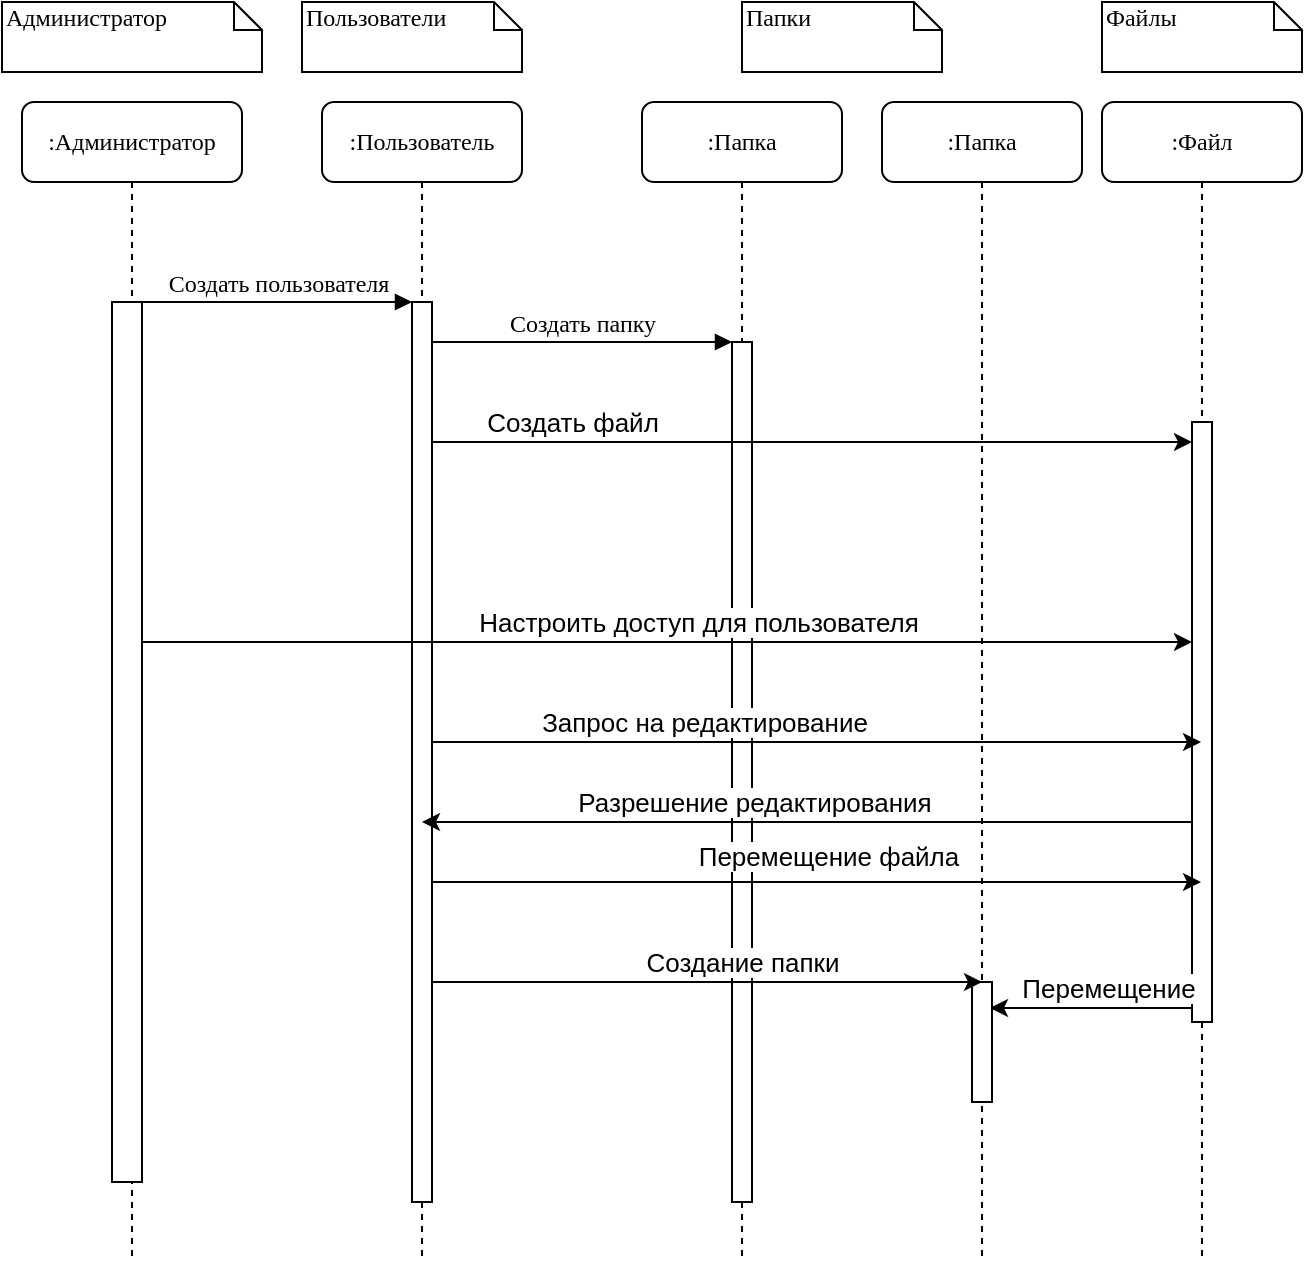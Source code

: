 <mxfile version="16.2.4" type="github">
  <diagram name="Page-1" id="13e1069c-82ec-6db2-03f1-153e76fe0fe0">
    <mxGraphModel dx="1422" dy="762" grid="1" gridSize="10" guides="1" tooltips="1" connect="1" arrows="1" fold="1" page="1" pageScale="1" pageWidth="1100" pageHeight="850" background="none" math="0" shadow="0">
      <root>
        <mxCell id="0" />
        <mxCell id="1" parent="0" />
        <mxCell id="7baba1c4bc27f4b0-2" value=":Пользователь" style="shape=umlLifeline;perimeter=lifelinePerimeter;whiteSpace=wrap;html=1;container=1;collapsible=0;recursiveResize=0;outlineConnect=0;rounded=1;shadow=0;comic=0;labelBackgroundColor=none;strokeWidth=1;fontFamily=Verdana;fontSize=12;align=center;" parent="1" vertex="1">
          <mxGeometry x="240" y="80" width="100" height="580" as="geometry" />
        </mxCell>
        <mxCell id="7baba1c4bc27f4b0-10" value="" style="html=1;points=[];perimeter=orthogonalPerimeter;rounded=0;shadow=0;comic=0;labelBackgroundColor=none;strokeWidth=1;fontFamily=Verdana;fontSize=12;align=center;" parent="7baba1c4bc27f4b0-2" vertex="1">
          <mxGeometry x="45" y="100" width="10" height="450" as="geometry" />
        </mxCell>
        <mxCell id="7baba1c4bc27f4b0-3" value=":Папка" style="shape=umlLifeline;perimeter=lifelinePerimeter;whiteSpace=wrap;html=1;container=1;collapsible=0;recursiveResize=0;outlineConnect=0;rounded=1;shadow=0;comic=0;labelBackgroundColor=none;strokeWidth=1;fontFamily=Verdana;fontSize=12;align=center;" parent="1" vertex="1">
          <mxGeometry x="400" y="80" width="100" height="580" as="geometry" />
        </mxCell>
        <mxCell id="7baba1c4bc27f4b0-13" value="" style="html=1;points=[];perimeter=orthogonalPerimeter;rounded=0;shadow=0;comic=0;labelBackgroundColor=none;strokeWidth=1;fontFamily=Verdana;fontSize=12;align=center;" parent="7baba1c4bc27f4b0-3" vertex="1">
          <mxGeometry x="45" y="120" width="10" height="430" as="geometry" />
        </mxCell>
        <mxCell id="7baba1c4bc27f4b0-4" value=":Файл" style="shape=umlLifeline;perimeter=lifelinePerimeter;whiteSpace=wrap;html=1;container=1;collapsible=0;recursiveResize=0;outlineConnect=0;rounded=1;shadow=0;comic=0;labelBackgroundColor=none;strokeWidth=1;fontFamily=Verdana;fontSize=12;align=center;" parent="1" vertex="1">
          <mxGeometry x="630" y="80" width="100" height="580" as="geometry" />
        </mxCell>
        <mxCell id="7baba1c4bc27f4b0-16" value="" style="html=1;points=[];perimeter=orthogonalPerimeter;rounded=0;shadow=0;comic=0;labelBackgroundColor=none;strokeWidth=1;fontFamily=Verdana;fontSize=12;align=center;" parent="7baba1c4bc27f4b0-4" vertex="1">
          <mxGeometry x="45" y="160" width="10" height="300" as="geometry" />
        </mxCell>
        <mxCell id="gQxFmoqe2BvGYXusf1AW-24" style="edgeStyle=orthogonalEdgeStyle;rounded=0;orthogonalLoop=1;jettySize=auto;html=1;fontSize=13;entryX=0.54;entryY=0.781;entryDx=0;entryDy=0;entryPerimeter=0;" edge="1" parent="7baba1c4bc27f4b0-4" target="gQxFmoqe2BvGYXusf1AW-17">
          <mxGeometry relative="1" as="geometry">
            <mxPoint x="45" y="454.5" as="sourcePoint" />
            <mxPoint x="-60.5" y="454.5" as="targetPoint" />
            <Array as="points">
              <mxPoint x="45" y="453" />
            </Array>
          </mxGeometry>
        </mxCell>
        <mxCell id="gQxFmoqe2BvGYXusf1AW-25" value="Перемещение" style="edgeLabel;html=1;align=center;verticalAlign=middle;resizable=0;points=[];fontSize=13;" vertex="1" connectable="0" parent="gQxFmoqe2BvGYXusf1AW-24">
          <mxGeometry x="-0.242" y="3" relative="1" as="geometry">
            <mxPoint x="-5" y="-13" as="offset" />
          </mxGeometry>
        </mxCell>
        <mxCell id="7baba1c4bc27f4b0-8" value=":Администратор" style="shape=umlLifeline;perimeter=lifelinePerimeter;whiteSpace=wrap;html=1;container=1;collapsible=0;recursiveResize=0;outlineConnect=0;rounded=1;shadow=0;comic=0;labelBackgroundColor=none;strokeWidth=1;fontFamily=Verdana;fontSize=12;align=center;" parent="1" vertex="1">
          <mxGeometry x="90" y="80" width="110" height="580" as="geometry" />
        </mxCell>
        <mxCell id="7baba1c4bc27f4b0-9" value="" style="html=1;points=[];perimeter=orthogonalPerimeter;rounded=0;shadow=0;comic=0;labelBackgroundColor=none;strokeWidth=1;fontFamily=Verdana;fontSize=12;align=center;" parent="7baba1c4bc27f4b0-8" vertex="1">
          <mxGeometry x="45" y="100" width="15" height="440" as="geometry" />
        </mxCell>
        <mxCell id="7baba1c4bc27f4b0-11" value="Создать пользователя" style="html=1;verticalAlign=bottom;endArrow=block;entryX=0;entryY=0;labelBackgroundColor=none;fontFamily=Verdana;fontSize=12;edgeStyle=elbowEdgeStyle;elbow=vertical;" parent="1" source="7baba1c4bc27f4b0-9" target="7baba1c4bc27f4b0-10" edge="1">
          <mxGeometry relative="1" as="geometry">
            <mxPoint x="220" y="190" as="sourcePoint" />
          </mxGeometry>
        </mxCell>
        <mxCell id="7baba1c4bc27f4b0-14" value="Создать папку" style="html=1;verticalAlign=bottom;endArrow=block;entryX=0;entryY=0;labelBackgroundColor=none;fontFamily=Verdana;fontSize=12;edgeStyle=elbowEdgeStyle;elbow=vertical;" parent="1" source="7baba1c4bc27f4b0-10" target="7baba1c4bc27f4b0-13" edge="1">
          <mxGeometry relative="1" as="geometry">
            <mxPoint x="370" y="200" as="sourcePoint" />
          </mxGeometry>
        </mxCell>
        <mxCell id="7baba1c4bc27f4b0-40" value="Администратор" style="shape=note;whiteSpace=wrap;html=1;size=14;verticalAlign=top;align=left;spacingTop=-6;rounded=0;shadow=0;comic=0;labelBackgroundColor=none;strokeWidth=1;fontFamily=Verdana;fontSize=12" parent="1" vertex="1">
          <mxGeometry x="80" y="30" width="130" height="35" as="geometry" />
        </mxCell>
        <mxCell id="7baba1c4bc27f4b0-41" value="Пользователи" style="shape=note;whiteSpace=wrap;html=1;size=14;verticalAlign=top;align=left;spacingTop=-6;rounded=0;shadow=0;comic=0;labelBackgroundColor=none;strokeWidth=1;fontFamily=Verdana;fontSize=12" parent="1" vertex="1">
          <mxGeometry x="230" y="30" width="110" height="35" as="geometry" />
        </mxCell>
        <mxCell id="7baba1c4bc27f4b0-42" value="Папки" style="shape=note;whiteSpace=wrap;html=1;size=14;verticalAlign=top;align=left;spacingTop=-6;rounded=0;shadow=0;comic=0;labelBackgroundColor=none;strokeWidth=1;fontFamily=Verdana;fontSize=12" parent="1" vertex="1">
          <mxGeometry x="450" y="30" width="100" height="35" as="geometry" />
        </mxCell>
        <mxCell id="7baba1c4bc27f4b0-43" value="Файлы" style="shape=note;whiteSpace=wrap;html=1;size=14;verticalAlign=top;align=left;spacingTop=-6;rounded=0;shadow=0;comic=0;labelBackgroundColor=none;strokeWidth=1;fontFamily=Verdana;fontSize=12" parent="1" vertex="1">
          <mxGeometry x="630" y="30" width="100" height="35" as="geometry" />
        </mxCell>
        <mxCell id="gQxFmoqe2BvGYXusf1AW-2" style="edgeStyle=orthogonalEdgeStyle;rounded=0;orthogonalLoop=1;jettySize=auto;html=1;" edge="1" parent="1" source="7baba1c4bc27f4b0-10" target="7baba1c4bc27f4b0-16">
          <mxGeometry relative="1" as="geometry">
            <Array as="points">
              <mxPoint x="490" y="250" />
              <mxPoint x="490" y="250" />
            </Array>
          </mxGeometry>
        </mxCell>
        <mxCell id="gQxFmoqe2BvGYXusf1AW-5" value="Создать файл" style="text;html=1;align=center;verticalAlign=middle;resizable=0;points=[];autosize=1;strokeColor=none;fillColor=none;fontSize=13;" vertex="1" parent="1">
          <mxGeometry x="315" y="230" width="100" height="20" as="geometry" />
        </mxCell>
        <mxCell id="gQxFmoqe2BvGYXusf1AW-6" style="edgeStyle=orthogonalEdgeStyle;rounded=0;orthogonalLoop=1;jettySize=auto;html=1;fontSize=13;" edge="1" parent="1" source="7baba1c4bc27f4b0-9" target="7baba1c4bc27f4b0-16">
          <mxGeometry relative="1" as="geometry">
            <Array as="points">
              <mxPoint x="270" y="350" />
              <mxPoint x="270" y="350" />
            </Array>
          </mxGeometry>
        </mxCell>
        <mxCell id="gQxFmoqe2BvGYXusf1AW-7" value="Настроить доступ для пользователя" style="edgeLabel;html=1;align=center;verticalAlign=middle;resizable=0;points=[];fontSize=13;" vertex="1" connectable="0" parent="gQxFmoqe2BvGYXusf1AW-6">
          <mxGeometry x="0.081" relative="1" as="geometry">
            <mxPoint x="-6" y="-10" as="offset" />
          </mxGeometry>
        </mxCell>
        <mxCell id="gQxFmoqe2BvGYXusf1AW-10" style="edgeStyle=orthogonalEdgeStyle;rounded=0;orthogonalLoop=1;jettySize=auto;html=1;fontSize=13;" edge="1" parent="1" source="7baba1c4bc27f4b0-10" target="7baba1c4bc27f4b0-4">
          <mxGeometry relative="1" as="geometry">
            <Array as="points">
              <mxPoint x="420" y="400" />
              <mxPoint x="420" y="400" />
            </Array>
          </mxGeometry>
        </mxCell>
        <mxCell id="gQxFmoqe2BvGYXusf1AW-11" value="Запрос на редактирование" style="edgeLabel;html=1;align=center;verticalAlign=middle;resizable=0;points=[];fontSize=13;" vertex="1" connectable="0" parent="gQxFmoqe2BvGYXusf1AW-10">
          <mxGeometry x="-0.317" y="2" relative="1" as="geometry">
            <mxPoint x="4" y="-8" as="offset" />
          </mxGeometry>
        </mxCell>
        <mxCell id="gQxFmoqe2BvGYXusf1AW-12" style="edgeStyle=orthogonalEdgeStyle;rounded=0;orthogonalLoop=1;jettySize=auto;html=1;fontSize=13;" edge="1" parent="1" source="7baba1c4bc27f4b0-16" target="7baba1c4bc27f4b0-2">
          <mxGeometry relative="1" as="geometry">
            <Array as="points">
              <mxPoint x="400" y="440" />
              <mxPoint x="400" y="440" />
            </Array>
          </mxGeometry>
        </mxCell>
        <mxCell id="gQxFmoqe2BvGYXusf1AW-13" value="Разрешение редактирования" style="edgeLabel;html=1;align=center;verticalAlign=middle;resizable=0;points=[];fontSize=13;" vertex="1" connectable="0" parent="gQxFmoqe2BvGYXusf1AW-12">
          <mxGeometry x="0.304" relative="1" as="geometry">
            <mxPoint x="32" y="-10" as="offset" />
          </mxGeometry>
        </mxCell>
        <mxCell id="gQxFmoqe2BvGYXusf1AW-14" style="edgeStyle=orthogonalEdgeStyle;rounded=0;orthogonalLoop=1;jettySize=auto;html=1;fontSize=13;" edge="1" parent="1" source="7baba1c4bc27f4b0-10" target="7baba1c4bc27f4b0-4">
          <mxGeometry relative="1" as="geometry">
            <mxPoint x="635" y="473" as="targetPoint" />
            <Array as="points">
              <mxPoint x="400" y="470" />
              <mxPoint x="400" y="470" />
            </Array>
          </mxGeometry>
        </mxCell>
        <mxCell id="gQxFmoqe2BvGYXusf1AW-15" value="Перемещение файла" style="edgeLabel;html=1;align=center;verticalAlign=middle;resizable=0;points=[];fontSize=13;" vertex="1" connectable="0" parent="gQxFmoqe2BvGYXusf1AW-14">
          <mxGeometry x="0.241" y="-1" relative="1" as="geometry">
            <mxPoint x="-41" y="-14" as="offset" />
          </mxGeometry>
        </mxCell>
        <mxCell id="gQxFmoqe2BvGYXusf1AW-17" value=":Папка" style="shape=umlLifeline;perimeter=lifelinePerimeter;whiteSpace=wrap;html=1;container=1;collapsible=0;recursiveResize=0;outlineConnect=0;rounded=1;shadow=0;comic=0;labelBackgroundColor=none;strokeWidth=1;fontFamily=Verdana;fontSize=12;align=center;" vertex="1" parent="1">
          <mxGeometry x="520" y="80" width="100" height="580" as="geometry" />
        </mxCell>
        <mxCell id="gQxFmoqe2BvGYXusf1AW-18" value="" style="html=1;points=[];perimeter=orthogonalPerimeter;rounded=0;shadow=0;comic=0;labelBackgroundColor=none;strokeWidth=1;fontFamily=Verdana;fontSize=12;align=center;" vertex="1" parent="gQxFmoqe2BvGYXusf1AW-17">
          <mxGeometry x="45" y="440" width="10" height="60" as="geometry" />
        </mxCell>
        <mxCell id="gQxFmoqe2BvGYXusf1AW-22" style="edgeStyle=orthogonalEdgeStyle;rounded=0;orthogonalLoop=1;jettySize=auto;html=1;fontSize=13;" edge="1" parent="1" source="7baba1c4bc27f4b0-10">
          <mxGeometry relative="1" as="geometry">
            <mxPoint x="570" y="520" as="targetPoint" />
            <Array as="points">
              <mxPoint x="570" y="520" />
            </Array>
          </mxGeometry>
        </mxCell>
        <mxCell id="gQxFmoqe2BvGYXusf1AW-23" value="Создание папки" style="edgeLabel;html=1;align=center;verticalAlign=middle;resizable=0;points=[];fontSize=13;" vertex="1" connectable="0" parent="gQxFmoqe2BvGYXusf1AW-22">
          <mxGeometry x="-0.178" y="-2" relative="1" as="geometry">
            <mxPoint x="42" y="-12" as="offset" />
          </mxGeometry>
        </mxCell>
      </root>
    </mxGraphModel>
  </diagram>
</mxfile>
